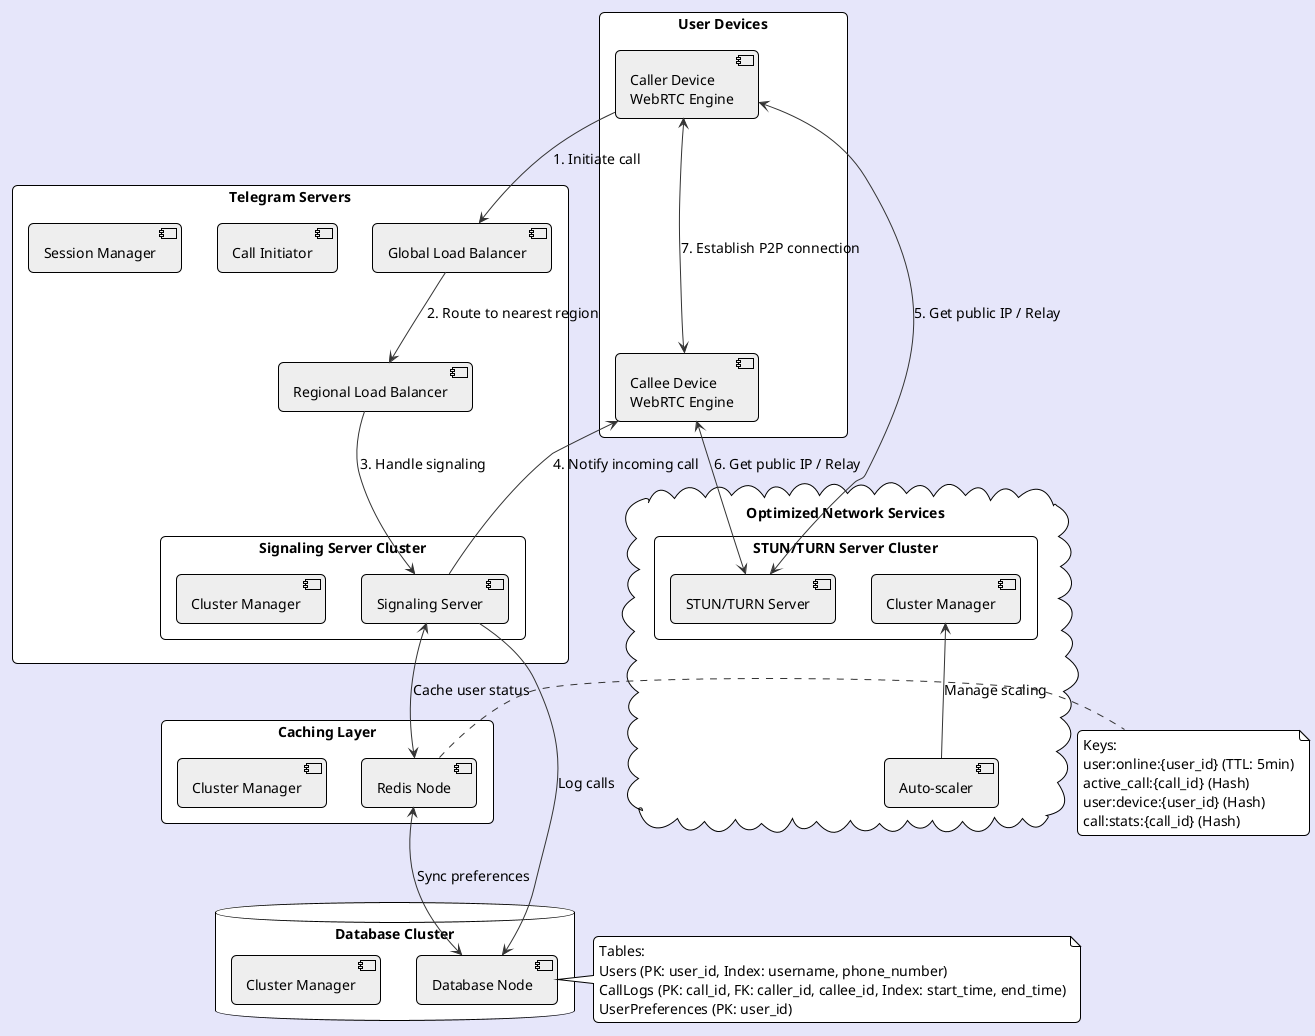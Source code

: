 @startuml Telegram_Voice_Video_Call_Architecture_Optimized
!theme plain
skinparam backgroundColor #E6E6FA
skinparam handwritten false
skinparam defaultFontName Arial
skinparam defaultFontSize 14
skinparam roundcorner 10
skinparam arrowColor #333333
skinparam componentBackgroundColor #EEEEEE

rectangle "User Devices" {
    [Caller Device\nWebRTC Engine] as CallerDevice
    [Callee Device\nWebRTC Engine] as CalleeDevice
}

rectangle "Telegram Servers" {
    [Global Load Balancer] as GlobalLB
    [Regional Load Balancer] as RegionalLB
    rectangle "Signaling Server Cluster" {
        [Signaling Server] as SignalingServer
        [Cluster Manager] as SignalingManager
    }
    [Call Initiator] as CallInitiator
    [Session Manager] as SessionManager
}

cloud "Optimized Network Services" {
    rectangle "STUN/TURN Server Cluster" {
        [STUN/TURN Server] as STUNTURNServer
        [Cluster Manager] as STUNTURNManager
    }
    [Auto-scaler] as AutoScaler
}

database "Database Cluster" {
    [Database Node] as DBNode
    [Cluster Manager] as DBManager
}

rectangle "Caching Layer" {
    [Redis Node] as RedisNode
    [Cluster Manager] as RedisManager
}

CallerDevice -down-> GlobalLB : 1. Initiate call
GlobalLB -down-> RegionalLB : 2. Route to nearest region
RegionalLB -down-> SignalingServer : 3. Handle signaling
SignalingServer -down-> CalleeDevice : 4. Notify incoming call
CallerDevice <--> STUNTURNServer : 5. Get public IP / Relay
CalleeDevice <--> STUNTURNServer : 6. Get public IP / Relay
CallerDevice <---> CalleeDevice : 7. Establish P2P connection
SignalingServer --> DBNode : Log calls
SignalingServer <--> RedisNode : Cache user status
RedisNode <--> DBNode : Sync preferences

AutoScaler -up-> STUNTURNManager : Manage scaling

note right of DBNode
  Tables:
  Users (PK: user_id, Index: username, phone_number)
  CallLogs (PK: call_id, FK: caller_id, callee_id, Index: start_time, end_time)
  UserPreferences (PK: user_id)
end note

note right of RedisNode
  Keys:
  user:online:{user_id} (TTL: 5min)
  active_call:{call_id} (Hash)
  user:device:{user_id} (Hash)
  call:stats:{call_id} (Hash)
end note

@enduml
